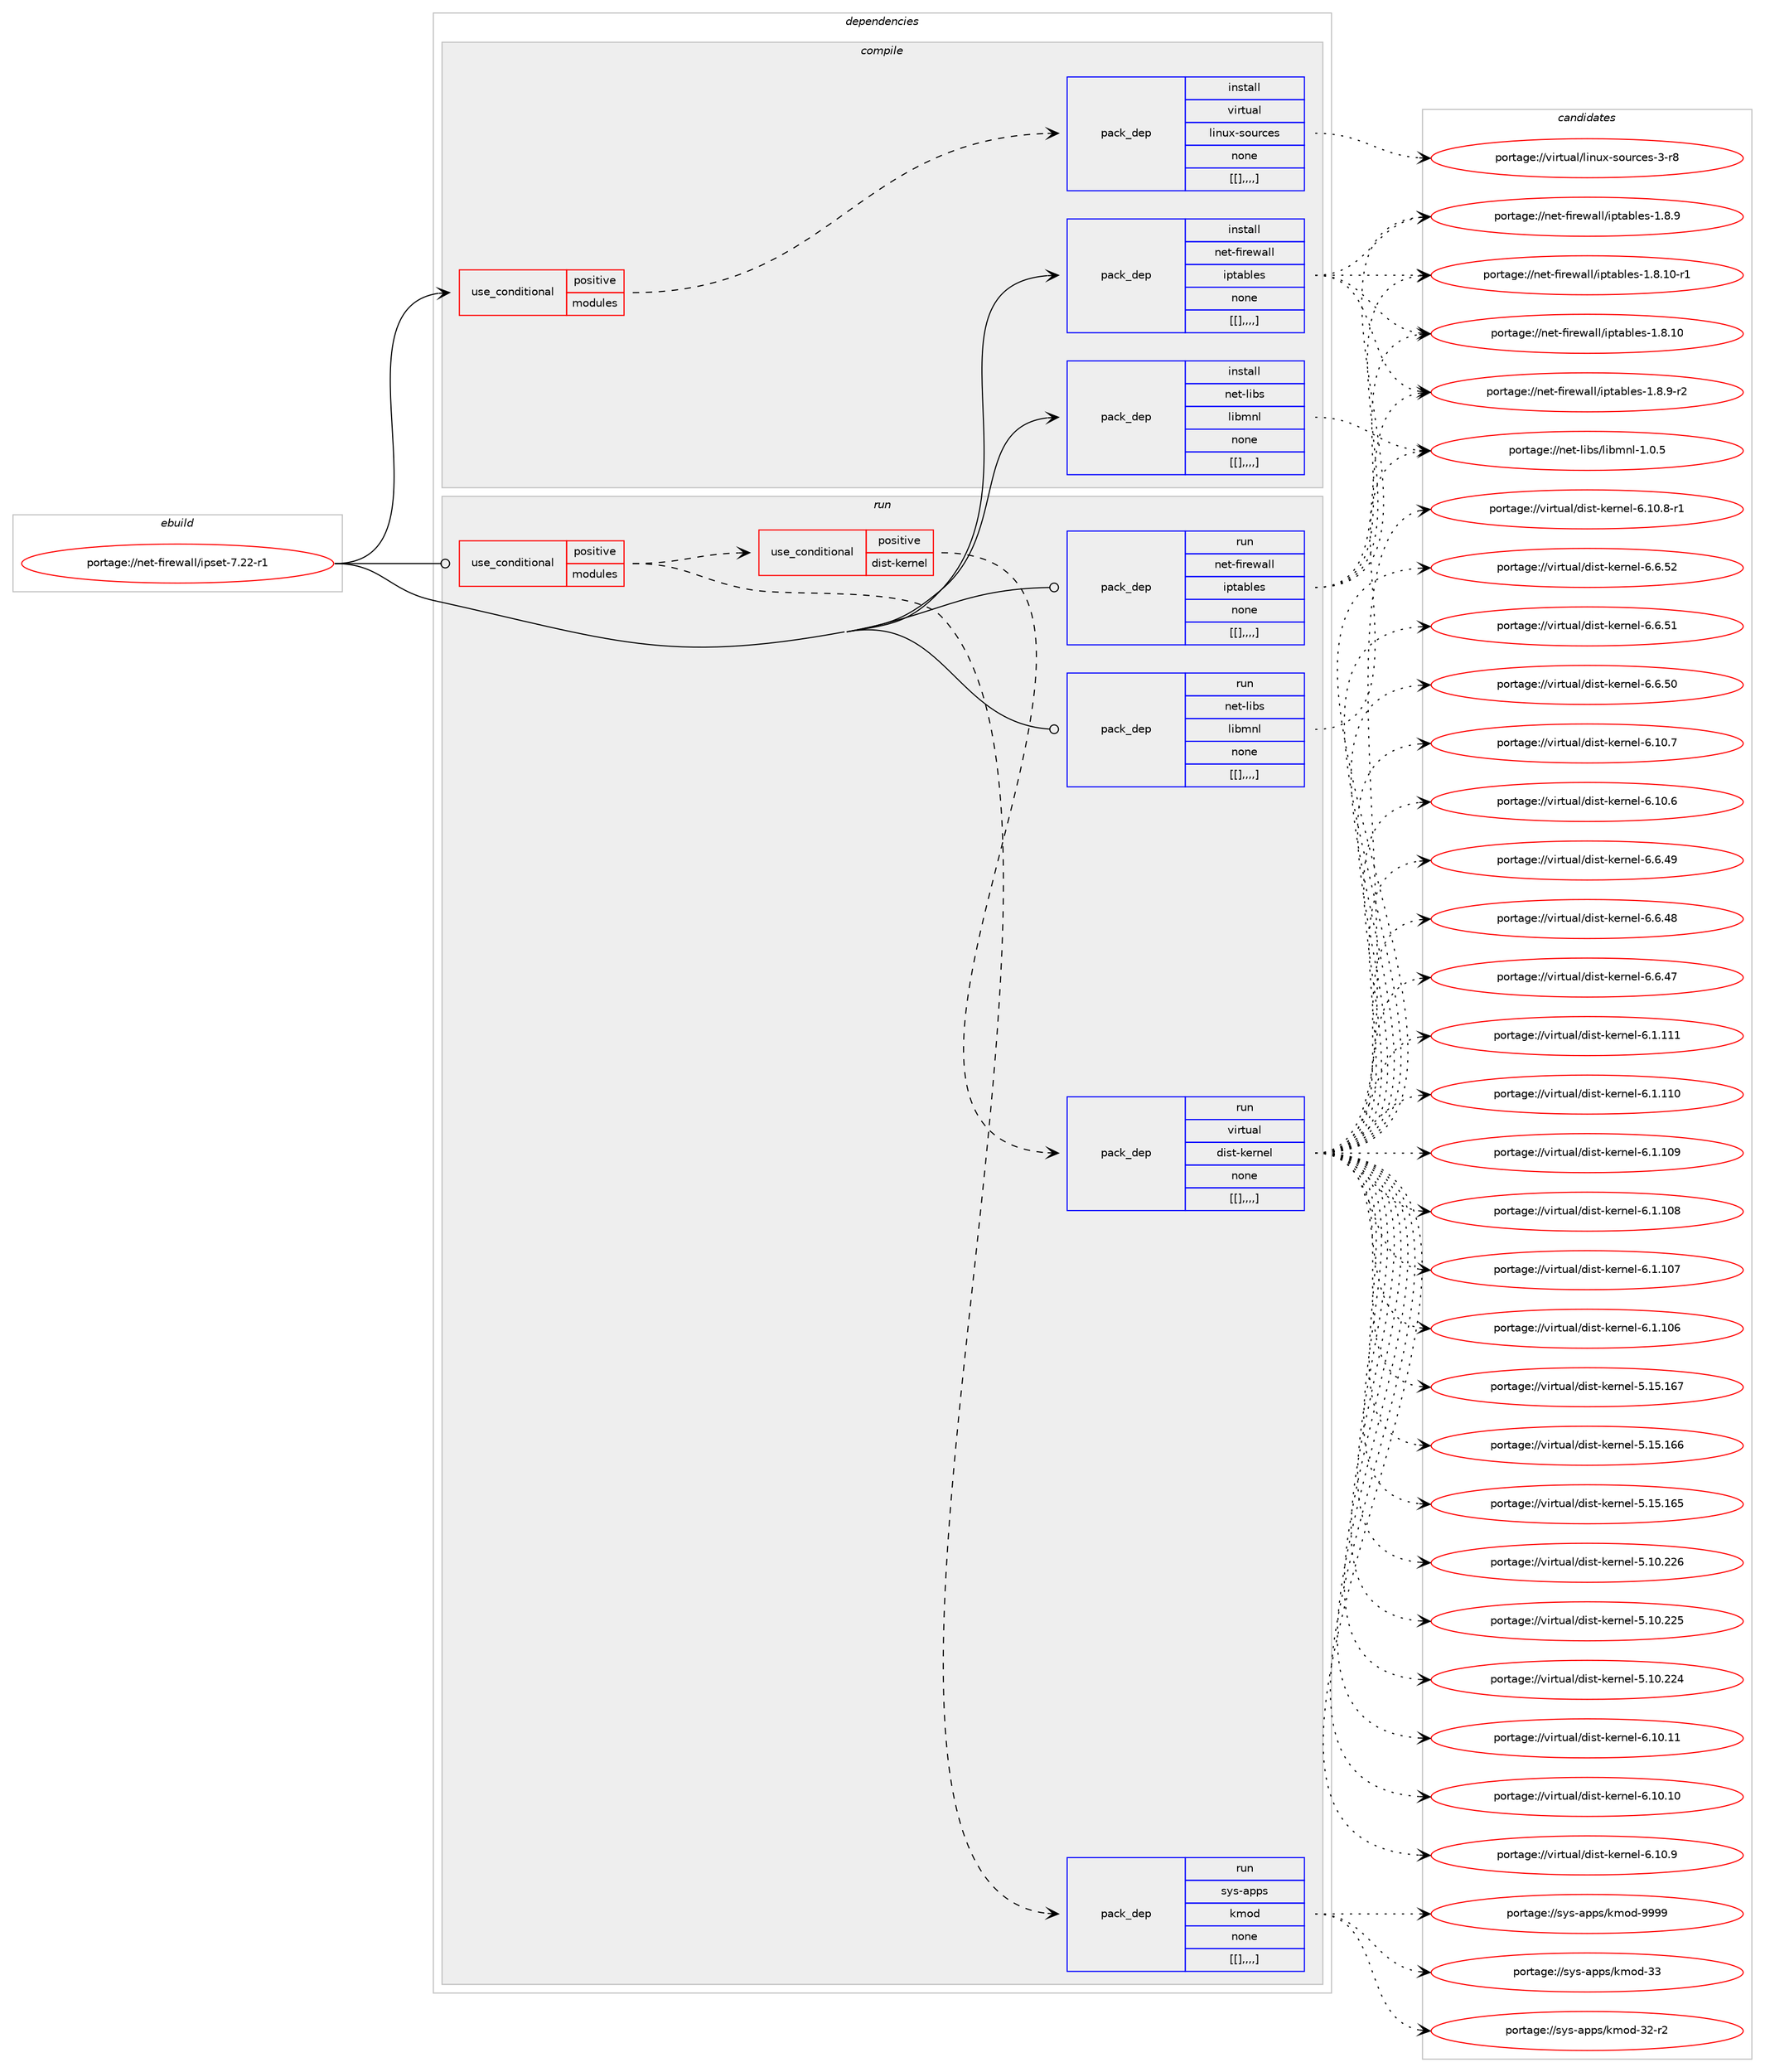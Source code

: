 digraph prolog {

# *************
# Graph options
# *************

newrank=true;
concentrate=true;
compound=true;
graph [rankdir=LR,fontname=Helvetica,fontsize=10,ranksep=1.5];#, ranksep=2.5, nodesep=0.2];
edge  [arrowhead=vee];
node  [fontname=Helvetica,fontsize=10];

# **********
# The ebuild
# **********

subgraph cluster_leftcol {
color=gray;
label=<<i>ebuild</i>>;
id [label="portage://net-firewall/ipset-7.22-r1", color=red, width=4, href="../net-firewall/ipset-7.22-r1.svg"];
}

# ****************
# The dependencies
# ****************

subgraph cluster_midcol {
color=gray;
label=<<i>dependencies</i>>;
subgraph cluster_compile {
fillcolor="#eeeeee";
style=filled;
label=<<i>compile</i>>;
subgraph cond94296 {
dependency358600 [label=<<TABLE BORDER="0" CELLBORDER="1" CELLSPACING="0" CELLPADDING="4"><TR><TD ROWSPAN="3" CELLPADDING="10">use_conditional</TD></TR><TR><TD>positive</TD></TR><TR><TD>modules</TD></TR></TABLE>>, shape=none, color=red];
subgraph pack261670 {
dependency358601 [label=<<TABLE BORDER="0" CELLBORDER="1" CELLSPACING="0" CELLPADDING="4" WIDTH="220"><TR><TD ROWSPAN="6" CELLPADDING="30">pack_dep</TD></TR><TR><TD WIDTH="110">install</TD></TR><TR><TD>virtual</TD></TR><TR><TD>linux-sources</TD></TR><TR><TD>none</TD></TR><TR><TD>[[],,,,]</TD></TR></TABLE>>, shape=none, color=blue];
}
dependency358600:e -> dependency358601:w [weight=20,style="dashed",arrowhead="vee"];
}
id:e -> dependency358600:w [weight=20,style="solid",arrowhead="vee"];
subgraph pack261671 {
dependency358602 [label=<<TABLE BORDER="0" CELLBORDER="1" CELLSPACING="0" CELLPADDING="4" WIDTH="220"><TR><TD ROWSPAN="6" CELLPADDING="30">pack_dep</TD></TR><TR><TD WIDTH="110">install</TD></TR><TR><TD>net-firewall</TD></TR><TR><TD>iptables</TD></TR><TR><TD>none</TD></TR><TR><TD>[[],,,,]</TD></TR></TABLE>>, shape=none, color=blue];
}
id:e -> dependency358602:w [weight=20,style="solid",arrowhead="vee"];
subgraph pack261672 {
dependency358603 [label=<<TABLE BORDER="0" CELLBORDER="1" CELLSPACING="0" CELLPADDING="4" WIDTH="220"><TR><TD ROWSPAN="6" CELLPADDING="30">pack_dep</TD></TR><TR><TD WIDTH="110">install</TD></TR><TR><TD>net-libs</TD></TR><TR><TD>libmnl</TD></TR><TR><TD>none</TD></TR><TR><TD>[[],,,,]</TD></TR></TABLE>>, shape=none, color=blue];
}
id:e -> dependency358603:w [weight=20,style="solid",arrowhead="vee"];
}
subgraph cluster_compileandrun {
fillcolor="#eeeeee";
style=filled;
label=<<i>compile and run</i>>;
}
subgraph cluster_run {
fillcolor="#eeeeee";
style=filled;
label=<<i>run</i>>;
subgraph cond94297 {
dependency358604 [label=<<TABLE BORDER="0" CELLBORDER="1" CELLSPACING="0" CELLPADDING="4"><TR><TD ROWSPAN="3" CELLPADDING="10">use_conditional</TD></TR><TR><TD>positive</TD></TR><TR><TD>modules</TD></TR></TABLE>>, shape=none, color=red];
subgraph pack261673 {
dependency358605 [label=<<TABLE BORDER="0" CELLBORDER="1" CELLSPACING="0" CELLPADDING="4" WIDTH="220"><TR><TD ROWSPAN="6" CELLPADDING="30">pack_dep</TD></TR><TR><TD WIDTH="110">run</TD></TR><TR><TD>sys-apps</TD></TR><TR><TD>kmod</TD></TR><TR><TD>none</TD></TR><TR><TD>[[],,,,]</TD></TR></TABLE>>, shape=none, color=blue];
}
dependency358604:e -> dependency358605:w [weight=20,style="dashed",arrowhead="vee"];
subgraph cond94298 {
dependency358606 [label=<<TABLE BORDER="0" CELLBORDER="1" CELLSPACING="0" CELLPADDING="4"><TR><TD ROWSPAN="3" CELLPADDING="10">use_conditional</TD></TR><TR><TD>positive</TD></TR><TR><TD>dist-kernel</TD></TR></TABLE>>, shape=none, color=red];
subgraph pack261674 {
dependency358607 [label=<<TABLE BORDER="0" CELLBORDER="1" CELLSPACING="0" CELLPADDING="4" WIDTH="220"><TR><TD ROWSPAN="6" CELLPADDING="30">pack_dep</TD></TR><TR><TD WIDTH="110">run</TD></TR><TR><TD>virtual</TD></TR><TR><TD>dist-kernel</TD></TR><TR><TD>none</TD></TR><TR><TD>[[],,,,]</TD></TR></TABLE>>, shape=none, color=blue];
}
dependency358606:e -> dependency358607:w [weight=20,style="dashed",arrowhead="vee"];
}
dependency358604:e -> dependency358606:w [weight=20,style="dashed",arrowhead="vee"];
}
id:e -> dependency358604:w [weight=20,style="solid",arrowhead="odot"];
subgraph pack261675 {
dependency358608 [label=<<TABLE BORDER="0" CELLBORDER="1" CELLSPACING="0" CELLPADDING="4" WIDTH="220"><TR><TD ROWSPAN="6" CELLPADDING="30">pack_dep</TD></TR><TR><TD WIDTH="110">run</TD></TR><TR><TD>net-firewall</TD></TR><TR><TD>iptables</TD></TR><TR><TD>none</TD></TR><TR><TD>[[],,,,]</TD></TR></TABLE>>, shape=none, color=blue];
}
id:e -> dependency358608:w [weight=20,style="solid",arrowhead="odot"];
subgraph pack261676 {
dependency358609 [label=<<TABLE BORDER="0" CELLBORDER="1" CELLSPACING="0" CELLPADDING="4" WIDTH="220"><TR><TD ROWSPAN="6" CELLPADDING="30">pack_dep</TD></TR><TR><TD WIDTH="110">run</TD></TR><TR><TD>net-libs</TD></TR><TR><TD>libmnl</TD></TR><TR><TD>none</TD></TR><TR><TD>[[],,,,]</TD></TR></TABLE>>, shape=none, color=blue];
}
id:e -> dependency358609:w [weight=20,style="solid",arrowhead="odot"];
}
}

# **************
# The candidates
# **************

subgraph cluster_choices {
rank=same;
color=gray;
label=<<i>candidates</i>>;

subgraph choice261670 {
color=black;
nodesep=1;
choice1181051141161179710847108105110117120451151111171149910111545514511456 [label="portage://virtual/linux-sources-3-r8", color=red, width=4,href="../virtual/linux-sources-3-r8.svg"];
dependency358601:e -> choice1181051141161179710847108105110117120451151111171149910111545514511456:w [style=dotted,weight="100"];
}
subgraph choice261671 {
color=black;
nodesep=1;
choice1101011164510210511410111997108108471051121169798108101115454946564649484511449 [label="portage://net-firewall/iptables-1.8.10-r1", color=red, width=4,href="../net-firewall/iptables-1.8.10-r1.svg"];
choice110101116451021051141011199710810847105112116979810810111545494656464948 [label="portage://net-firewall/iptables-1.8.10", color=red, width=4,href="../net-firewall/iptables-1.8.10.svg"];
choice11010111645102105114101119971081084710511211697981081011154549465646574511450 [label="portage://net-firewall/iptables-1.8.9-r2", color=red, width=4,href="../net-firewall/iptables-1.8.9-r2.svg"];
choice1101011164510210511410111997108108471051121169798108101115454946564657 [label="portage://net-firewall/iptables-1.8.9", color=red, width=4,href="../net-firewall/iptables-1.8.9.svg"];
dependency358602:e -> choice1101011164510210511410111997108108471051121169798108101115454946564649484511449:w [style=dotted,weight="100"];
dependency358602:e -> choice110101116451021051141011199710810847105112116979810810111545494656464948:w [style=dotted,weight="100"];
dependency358602:e -> choice11010111645102105114101119971081084710511211697981081011154549465646574511450:w [style=dotted,weight="100"];
dependency358602:e -> choice1101011164510210511410111997108108471051121169798108101115454946564657:w [style=dotted,weight="100"];
}
subgraph choice261672 {
color=black;
nodesep=1;
choice11010111645108105981154710810598109110108454946484653 [label="portage://net-libs/libmnl-1.0.5", color=red, width=4,href="../net-libs/libmnl-1.0.5.svg"];
dependency358603:e -> choice11010111645108105981154710810598109110108454946484653:w [style=dotted,weight="100"];
}
subgraph choice261673 {
color=black;
nodesep=1;
choice1151211154597112112115471071091111004557575757 [label="portage://sys-apps/kmod-9999", color=red, width=4,href="../sys-apps/kmod-9999.svg"];
choice115121115459711211211547107109111100455151 [label="portage://sys-apps/kmod-33", color=red, width=4,href="../sys-apps/kmod-33.svg"];
choice1151211154597112112115471071091111004551504511450 [label="portage://sys-apps/kmod-32-r2", color=red, width=4,href="../sys-apps/kmod-32-r2.svg"];
dependency358605:e -> choice1151211154597112112115471071091111004557575757:w [style=dotted,weight="100"];
dependency358605:e -> choice115121115459711211211547107109111100455151:w [style=dotted,weight="100"];
dependency358605:e -> choice1151211154597112112115471071091111004551504511450:w [style=dotted,weight="100"];
}
subgraph choice261674 {
color=black;
nodesep=1;
choice1181051141161179710847100105115116451071011141101011084554464948464949 [label="portage://virtual/dist-kernel-6.10.11", color=red, width=4,href="../virtual/dist-kernel-6.10.11.svg"];
choice1181051141161179710847100105115116451071011141101011084554464948464948 [label="portage://virtual/dist-kernel-6.10.10", color=red, width=4,href="../virtual/dist-kernel-6.10.10.svg"];
choice11810511411611797108471001051151164510710111411010110845544649484657 [label="portage://virtual/dist-kernel-6.10.9", color=red, width=4,href="../virtual/dist-kernel-6.10.9.svg"];
choice118105114116117971084710010511511645107101114110101108455446494846564511449 [label="portage://virtual/dist-kernel-6.10.8-r1", color=red, width=4,href="../virtual/dist-kernel-6.10.8-r1.svg"];
choice11810511411611797108471001051151164510710111411010110845544649484655 [label="portage://virtual/dist-kernel-6.10.7", color=red, width=4,href="../virtual/dist-kernel-6.10.7.svg"];
choice11810511411611797108471001051151164510710111411010110845544649484654 [label="portage://virtual/dist-kernel-6.10.6", color=red, width=4,href="../virtual/dist-kernel-6.10.6.svg"];
choice11810511411611797108471001051151164510710111411010110845544654465350 [label="portage://virtual/dist-kernel-6.6.52", color=red, width=4,href="../virtual/dist-kernel-6.6.52.svg"];
choice11810511411611797108471001051151164510710111411010110845544654465349 [label="portage://virtual/dist-kernel-6.6.51", color=red, width=4,href="../virtual/dist-kernel-6.6.51.svg"];
choice11810511411611797108471001051151164510710111411010110845544654465348 [label="portage://virtual/dist-kernel-6.6.50", color=red, width=4,href="../virtual/dist-kernel-6.6.50.svg"];
choice11810511411611797108471001051151164510710111411010110845544654465257 [label="portage://virtual/dist-kernel-6.6.49", color=red, width=4,href="../virtual/dist-kernel-6.6.49.svg"];
choice11810511411611797108471001051151164510710111411010110845544654465256 [label="portage://virtual/dist-kernel-6.6.48", color=red, width=4,href="../virtual/dist-kernel-6.6.48.svg"];
choice11810511411611797108471001051151164510710111411010110845544654465255 [label="portage://virtual/dist-kernel-6.6.47", color=red, width=4,href="../virtual/dist-kernel-6.6.47.svg"];
choice1181051141161179710847100105115116451071011141101011084554464946494949 [label="portage://virtual/dist-kernel-6.1.111", color=red, width=4,href="../virtual/dist-kernel-6.1.111.svg"];
choice1181051141161179710847100105115116451071011141101011084554464946494948 [label="portage://virtual/dist-kernel-6.1.110", color=red, width=4,href="../virtual/dist-kernel-6.1.110.svg"];
choice1181051141161179710847100105115116451071011141101011084554464946494857 [label="portage://virtual/dist-kernel-6.1.109", color=red, width=4,href="../virtual/dist-kernel-6.1.109.svg"];
choice1181051141161179710847100105115116451071011141101011084554464946494856 [label="portage://virtual/dist-kernel-6.1.108", color=red, width=4,href="../virtual/dist-kernel-6.1.108.svg"];
choice1181051141161179710847100105115116451071011141101011084554464946494855 [label="portage://virtual/dist-kernel-6.1.107", color=red, width=4,href="../virtual/dist-kernel-6.1.107.svg"];
choice1181051141161179710847100105115116451071011141101011084554464946494854 [label="portage://virtual/dist-kernel-6.1.106", color=red, width=4,href="../virtual/dist-kernel-6.1.106.svg"];
choice118105114116117971084710010511511645107101114110101108455346495346495455 [label="portage://virtual/dist-kernel-5.15.167", color=red, width=4,href="../virtual/dist-kernel-5.15.167.svg"];
choice118105114116117971084710010511511645107101114110101108455346495346495454 [label="portage://virtual/dist-kernel-5.15.166", color=red, width=4,href="../virtual/dist-kernel-5.15.166.svg"];
choice118105114116117971084710010511511645107101114110101108455346495346495453 [label="portage://virtual/dist-kernel-5.15.165", color=red, width=4,href="../virtual/dist-kernel-5.15.165.svg"];
choice118105114116117971084710010511511645107101114110101108455346494846505054 [label="portage://virtual/dist-kernel-5.10.226", color=red, width=4,href="../virtual/dist-kernel-5.10.226.svg"];
choice118105114116117971084710010511511645107101114110101108455346494846505053 [label="portage://virtual/dist-kernel-5.10.225", color=red, width=4,href="../virtual/dist-kernel-5.10.225.svg"];
choice118105114116117971084710010511511645107101114110101108455346494846505052 [label="portage://virtual/dist-kernel-5.10.224", color=red, width=4,href="../virtual/dist-kernel-5.10.224.svg"];
dependency358607:e -> choice1181051141161179710847100105115116451071011141101011084554464948464949:w [style=dotted,weight="100"];
dependency358607:e -> choice1181051141161179710847100105115116451071011141101011084554464948464948:w [style=dotted,weight="100"];
dependency358607:e -> choice11810511411611797108471001051151164510710111411010110845544649484657:w [style=dotted,weight="100"];
dependency358607:e -> choice118105114116117971084710010511511645107101114110101108455446494846564511449:w [style=dotted,weight="100"];
dependency358607:e -> choice11810511411611797108471001051151164510710111411010110845544649484655:w [style=dotted,weight="100"];
dependency358607:e -> choice11810511411611797108471001051151164510710111411010110845544649484654:w [style=dotted,weight="100"];
dependency358607:e -> choice11810511411611797108471001051151164510710111411010110845544654465350:w [style=dotted,weight="100"];
dependency358607:e -> choice11810511411611797108471001051151164510710111411010110845544654465349:w [style=dotted,weight="100"];
dependency358607:e -> choice11810511411611797108471001051151164510710111411010110845544654465348:w [style=dotted,weight="100"];
dependency358607:e -> choice11810511411611797108471001051151164510710111411010110845544654465257:w [style=dotted,weight="100"];
dependency358607:e -> choice11810511411611797108471001051151164510710111411010110845544654465256:w [style=dotted,weight="100"];
dependency358607:e -> choice11810511411611797108471001051151164510710111411010110845544654465255:w [style=dotted,weight="100"];
dependency358607:e -> choice1181051141161179710847100105115116451071011141101011084554464946494949:w [style=dotted,weight="100"];
dependency358607:e -> choice1181051141161179710847100105115116451071011141101011084554464946494948:w [style=dotted,weight="100"];
dependency358607:e -> choice1181051141161179710847100105115116451071011141101011084554464946494857:w [style=dotted,weight="100"];
dependency358607:e -> choice1181051141161179710847100105115116451071011141101011084554464946494856:w [style=dotted,weight="100"];
dependency358607:e -> choice1181051141161179710847100105115116451071011141101011084554464946494855:w [style=dotted,weight="100"];
dependency358607:e -> choice1181051141161179710847100105115116451071011141101011084554464946494854:w [style=dotted,weight="100"];
dependency358607:e -> choice118105114116117971084710010511511645107101114110101108455346495346495455:w [style=dotted,weight="100"];
dependency358607:e -> choice118105114116117971084710010511511645107101114110101108455346495346495454:w [style=dotted,weight="100"];
dependency358607:e -> choice118105114116117971084710010511511645107101114110101108455346495346495453:w [style=dotted,weight="100"];
dependency358607:e -> choice118105114116117971084710010511511645107101114110101108455346494846505054:w [style=dotted,weight="100"];
dependency358607:e -> choice118105114116117971084710010511511645107101114110101108455346494846505053:w [style=dotted,weight="100"];
dependency358607:e -> choice118105114116117971084710010511511645107101114110101108455346494846505052:w [style=dotted,weight="100"];
}
subgraph choice261675 {
color=black;
nodesep=1;
choice1101011164510210511410111997108108471051121169798108101115454946564649484511449 [label="portage://net-firewall/iptables-1.8.10-r1", color=red, width=4,href="../net-firewall/iptables-1.8.10-r1.svg"];
choice110101116451021051141011199710810847105112116979810810111545494656464948 [label="portage://net-firewall/iptables-1.8.10", color=red, width=4,href="../net-firewall/iptables-1.8.10.svg"];
choice11010111645102105114101119971081084710511211697981081011154549465646574511450 [label="portage://net-firewall/iptables-1.8.9-r2", color=red, width=4,href="../net-firewall/iptables-1.8.9-r2.svg"];
choice1101011164510210511410111997108108471051121169798108101115454946564657 [label="portage://net-firewall/iptables-1.8.9", color=red, width=4,href="../net-firewall/iptables-1.8.9.svg"];
dependency358608:e -> choice1101011164510210511410111997108108471051121169798108101115454946564649484511449:w [style=dotted,weight="100"];
dependency358608:e -> choice110101116451021051141011199710810847105112116979810810111545494656464948:w [style=dotted,weight="100"];
dependency358608:e -> choice11010111645102105114101119971081084710511211697981081011154549465646574511450:w [style=dotted,weight="100"];
dependency358608:e -> choice1101011164510210511410111997108108471051121169798108101115454946564657:w [style=dotted,weight="100"];
}
subgraph choice261676 {
color=black;
nodesep=1;
choice11010111645108105981154710810598109110108454946484653 [label="portage://net-libs/libmnl-1.0.5", color=red, width=4,href="../net-libs/libmnl-1.0.5.svg"];
dependency358609:e -> choice11010111645108105981154710810598109110108454946484653:w [style=dotted,weight="100"];
}
}

}
